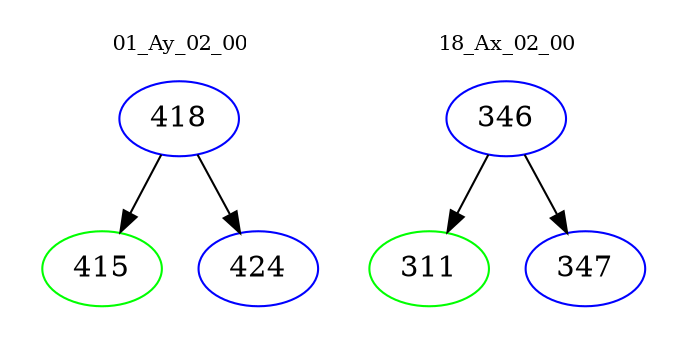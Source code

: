 digraph{
subgraph cluster_0 {
color = white
label = "01_Ay_02_00";
fontsize=10;
T0_418 [label="418", color="blue"]
T0_418 -> T0_415 [color="black"]
T0_415 [label="415", color="green"]
T0_418 -> T0_424 [color="black"]
T0_424 [label="424", color="blue"]
}
subgraph cluster_1 {
color = white
label = "18_Ax_02_00";
fontsize=10;
T1_346 [label="346", color="blue"]
T1_346 -> T1_311 [color="black"]
T1_311 [label="311", color="green"]
T1_346 -> T1_347 [color="black"]
T1_347 [label="347", color="blue"]
}
}
